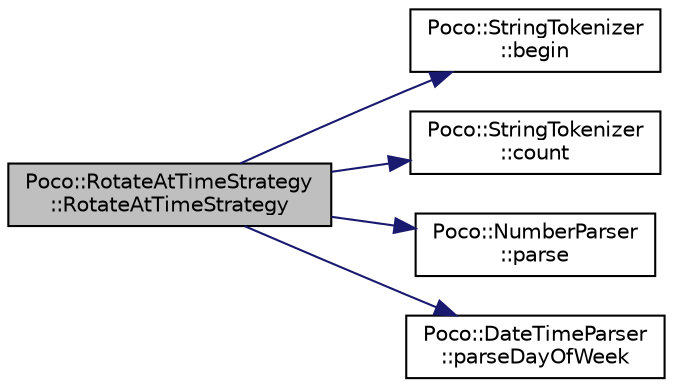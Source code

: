 digraph "Poco::RotateAtTimeStrategy::RotateAtTimeStrategy"
{
 // LATEX_PDF_SIZE
  edge [fontname="Helvetica",fontsize="10",labelfontname="Helvetica",labelfontsize="10"];
  node [fontname="Helvetica",fontsize="10",shape=record];
  rankdir="LR";
  Node1 [label="Poco::RotateAtTimeStrategy\l::RotateAtTimeStrategy",height=0.2,width=0.4,color="black", fillcolor="grey75", style="filled", fontcolor="black",tooltip=" "];
  Node1 -> Node2 [color="midnightblue",fontsize="10",style="solid"];
  Node2 [label="Poco::StringTokenizer\l::begin",height=0.2,width=0.4,color="black", fillcolor="white", style="filled",URL="$classPoco_1_1StringTokenizer.html#a6ee625ad4c1278ef9e02992da5734859",tooltip="Destroys the tokenizer."];
  Node1 -> Node3 [color="midnightblue",fontsize="10",style="solid"];
  Node3 [label="Poco::StringTokenizer\l::count",height=0.2,width=0.4,color="black", fillcolor="white", style="filled",URL="$classPoco_1_1StringTokenizer.html#a3fe3ecfb0d2e6b94315d702a7ae182ee",tooltip=" "];
  Node1 -> Node4 [color="midnightblue",fontsize="10",style="solid"];
  Node4 [label="Poco::NumberParser\l::parse",height=0.2,width=0.4,color="black", fillcolor="white", style="filled",URL="$classPoco_1_1NumberParser.html#a619ea8b7484114330a613645720ff386",tooltip=" "];
  Node1 -> Node5 [color="midnightblue",fontsize="10",style="solid"];
  Node5 [label="Poco::DateTimeParser\l::parseDayOfWeek",height=0.2,width=0.4,color="black", fillcolor="white", style="filled",URL="$classPoco_1_1DateTimeParser.html#a43a29d335912c840b946b0628c59a994",tooltip=" "];
}
